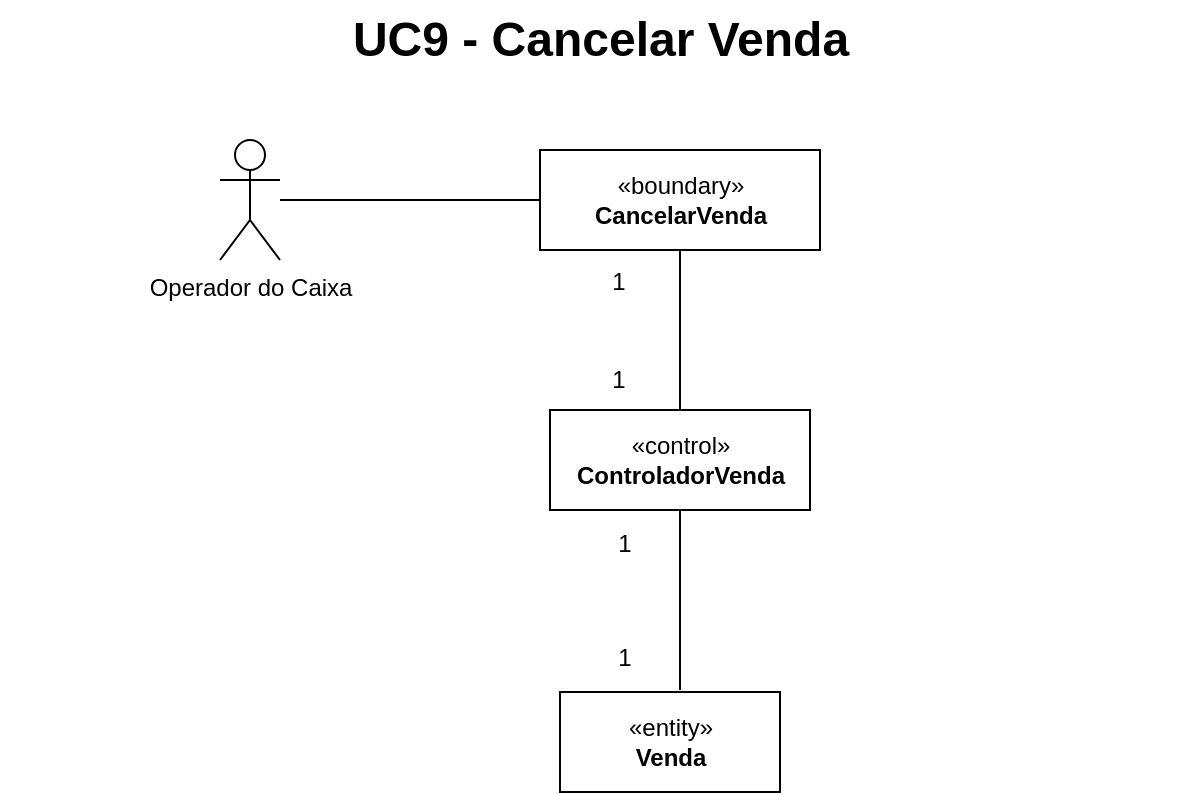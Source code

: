 <mxfile version="18.0.7" type="google"><diagram id="z3KZPQAeAdBU4mb_g-YI" name="Page-1"><mxGraphModel dx="946" dy="520" grid="1" gridSize="10" guides="1" tooltips="1" connect="1" arrows="1" fold="1" page="1" pageScale="1" pageWidth="1654" pageHeight="1169" math="0" shadow="0"><root><mxCell id="0"/><mxCell id="1" parent="0"/><mxCell id="Adrnu1bx7XHT_9n6svUm-1" value="«boundary»&lt;br&gt;&lt;b&gt;CancelarVenda&lt;/b&gt;" style="html=1;" vertex="1" parent="1"><mxGeometry x="440" y="115" width="140" height="50" as="geometry"/></mxCell><mxCell id="Adrnu1bx7XHT_9n6svUm-2" value="«control»&lt;br&gt;&lt;b&gt;ControladorVenda&lt;/b&gt;" style="html=1;" vertex="1" parent="1"><mxGeometry x="445" y="245" width="130" height="50" as="geometry"/></mxCell><mxCell id="Adrnu1bx7XHT_9n6svUm-3" value="" style="endArrow=none;html=1;rounded=0;entryX=0.5;entryY=1;entryDx=0;entryDy=0;exitX=0.5;exitY=0;exitDx=0;exitDy=0;" edge="1" parent="1" source="Adrnu1bx7XHT_9n6svUm-2" target="Adrnu1bx7XHT_9n6svUm-1"><mxGeometry width="50" height="50" relative="1" as="geometry"><mxPoint x="463" y="225" as="sourcePoint"/><mxPoint x="513" y="175" as="targetPoint"/></mxGeometry></mxCell><mxCell id="Adrnu1bx7XHT_9n6svUm-4" value="" style="endArrow=none;html=1;rounded=0;entryX=0.5;entryY=0;entryDx=0;entryDy=0;exitX=0.5;exitY=1;exitDx=0;exitDy=0;" edge="1" parent="1" source="Adrnu1bx7XHT_9n6svUm-2"><mxGeometry width="50" height="50" relative="1" as="geometry"><mxPoint x="463" y="275" as="sourcePoint"/><mxPoint x="510" y="385" as="targetPoint"/></mxGeometry></mxCell><object label="Operador do Caixa" id="Adrnu1bx7XHT_9n6svUm-5"><mxCell style="shape=umlActor;verticalLabelPosition=bottom;verticalAlign=top;html=1;outlineConnect=0;gradientColor=none;" vertex="1" parent="1"><mxGeometry x="280" y="110" width="30" height="60" as="geometry"/></mxCell></object><mxCell id="Adrnu1bx7XHT_9n6svUm-6" value="" style="endArrow=none;html=1;rounded=0;entryX=0;entryY=0.5;entryDx=0;entryDy=0;" edge="1" parent="1" source="Adrnu1bx7XHT_9n6svUm-5" target="Adrnu1bx7XHT_9n6svUm-1"><mxGeometry width="50" height="50" relative="1" as="geometry"><mxPoint x="393" y="204" as="sourcePoint"/><mxPoint x="443" y="154" as="targetPoint"/></mxGeometry></mxCell><mxCell id="Adrnu1bx7XHT_9n6svUm-7" value="1" style="text;strokeColor=none;fillColor=none;html=1;fontSize=12;fontStyle=0;verticalAlign=middle;align=center;" vertex="1" parent="1"><mxGeometry x="468" y="175" width="21" height="12" as="geometry"/></mxCell><mxCell id="Adrnu1bx7XHT_9n6svUm-8" value="1" style="text;strokeColor=none;fillColor=none;html=1;fontSize=12;fontStyle=0;verticalAlign=middle;align=center;" vertex="1" parent="1"><mxGeometry x="468" y="224" width="21" height="12" as="geometry"/></mxCell><mxCell id="Adrnu1bx7XHT_9n6svUm-9" value="1" style="text;strokeColor=none;fillColor=none;html=1;fontSize=12;fontStyle=0;verticalAlign=middle;align=center;" vertex="1" parent="1"><mxGeometry x="471" y="306" width="21" height="12" as="geometry"/></mxCell><mxCell id="Adrnu1bx7XHT_9n6svUm-10" value="1" style="text;strokeColor=none;fillColor=none;html=1;fontSize=12;fontStyle=0;verticalAlign=middle;align=center;" vertex="1" parent="1"><mxGeometry x="471" y="363" width="21" height="12" as="geometry"/></mxCell><mxCell id="Adrnu1bx7XHT_9n6svUm-11" value="«entity»&lt;br&gt;&lt;b&gt;Venda&lt;/b&gt;" style="html=1;fontSize=12;gradientColor=none;" vertex="1" parent="1"><mxGeometry x="450" y="386" width="110" height="50" as="geometry"/></mxCell><mxCell id="Adrnu1bx7XHT_9n6svUm-12" value="UC9 - Cancelar Venda" style="text;strokeColor=none;fillColor=none;html=1;fontSize=24;fontStyle=1;verticalAlign=middle;align=center;" vertex="1" parent="1"><mxGeometry x="170" y="40" width="600" height="40" as="geometry"/></mxCell></root></mxGraphModel></diagram></mxfile>